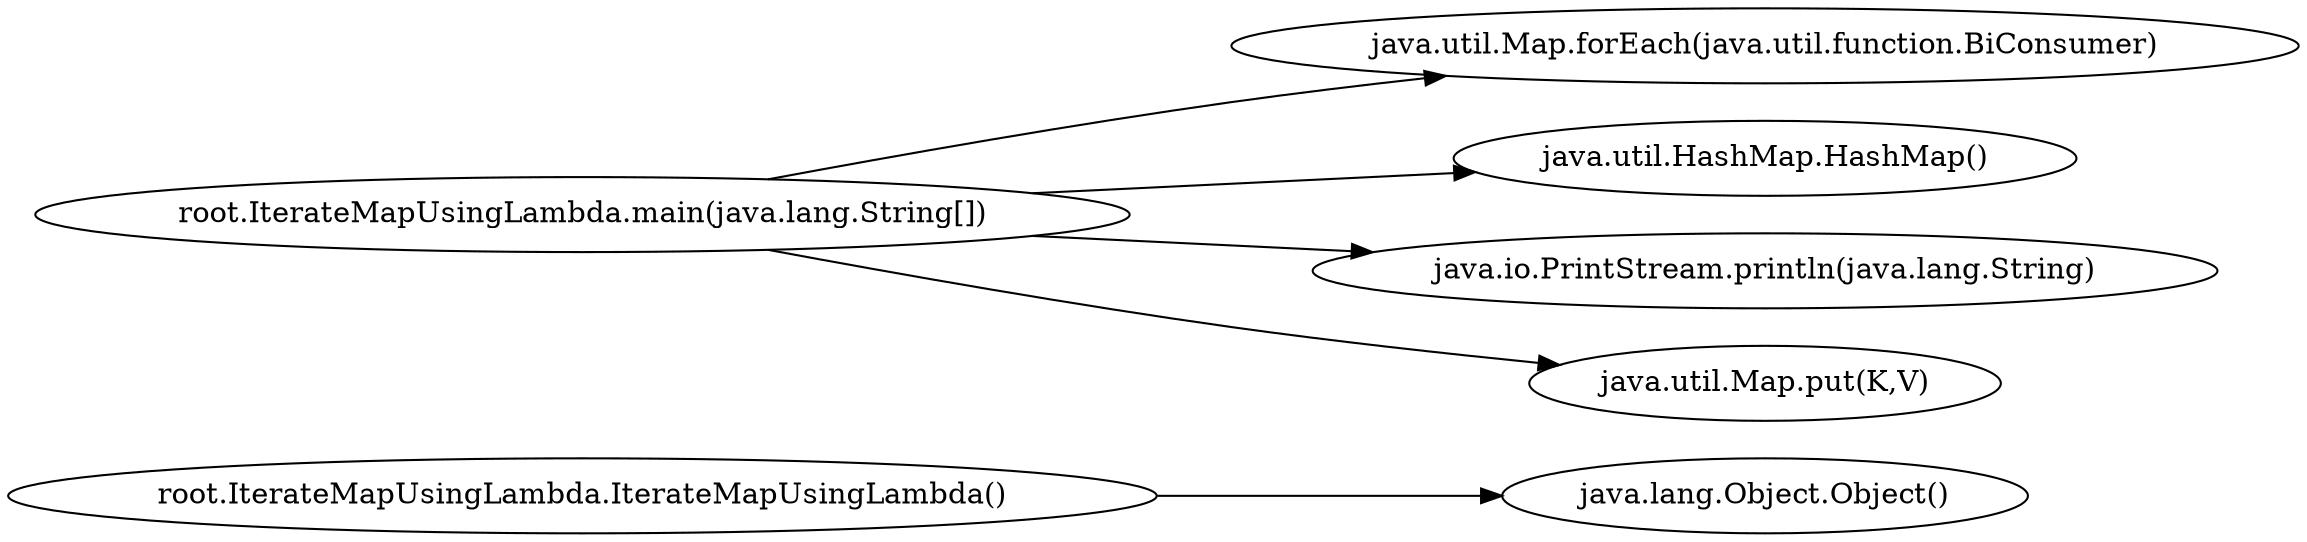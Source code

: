 digraph graphname {
rankdir="LR";
0 [label="root.IterateMapUsingLambda.IterateMapUsingLambda()"]
6 [label="java.util.Map.forEach(java.util.function.BiConsumer)"]
1 [label="java.lang.Object.Object()"]
3 [label="java.util.HashMap.HashMap()"]
2 [label="root.IterateMapUsingLambda.main(java.lang.String[])"]
5 [label="java.io.PrintStream.println(java.lang.String)"]
4 [label="java.util.Map.put(K,V)"]
0 -> 1
2 -> 3
2 -> 4
2 -> 5
2 -> 6
}
